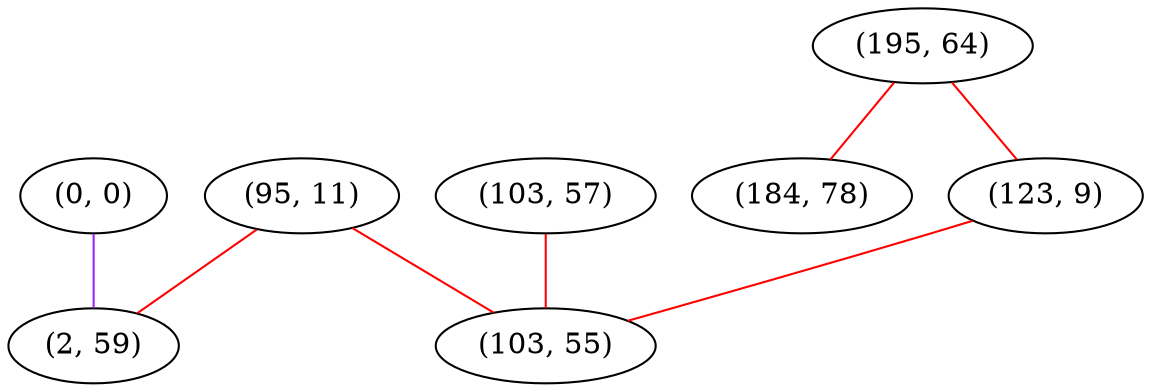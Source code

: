 graph "" {
"(95, 11)";
"(0, 0)";
"(195, 64)";
"(103, 57)";
"(184, 78)";
"(123, 9)";
"(2, 59)";
"(103, 55)";
"(95, 11)" -- "(2, 59)"  [color=red, key=0, weight=1];
"(95, 11)" -- "(103, 55)"  [color=red, key=0, weight=1];
"(0, 0)" -- "(2, 59)"  [color=purple, key=0, weight=4];
"(195, 64)" -- "(184, 78)"  [color=red, key=0, weight=1];
"(195, 64)" -- "(123, 9)"  [color=red, key=0, weight=1];
"(103, 57)" -- "(103, 55)"  [color=red, key=0, weight=1];
"(123, 9)" -- "(103, 55)"  [color=red, key=0, weight=1];
}
